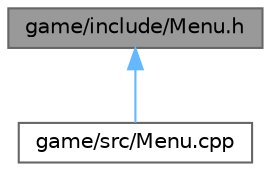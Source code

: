 digraph "game/include/Menu.h"
{
 // LATEX_PDF_SIZE
  bgcolor="transparent";
  edge [fontname=Helvetica,fontsize=10,labelfontname=Helvetica,labelfontsize=10];
  node [fontname=Helvetica,fontsize=10,shape=box,height=0.2,width=0.4];
  Node1 [id="Node000001",label="game/include/Menu.h",height=0.2,width=0.4,color="gray40", fillcolor="grey60", style="filled", fontcolor="black",tooltip="User interface menu system."];
  Node1 -> Node2 [id="edge1_Node000001_Node000002",dir="back",color="steelblue1",style="solid",tooltip=" "];
  Node2 [id="Node000002",label="game/src/Menu.cpp",height=0.2,width=0.4,color="grey40", fillcolor="white", style="filled",URL="$Menu_8cpp.html",tooltip=" "];
}
